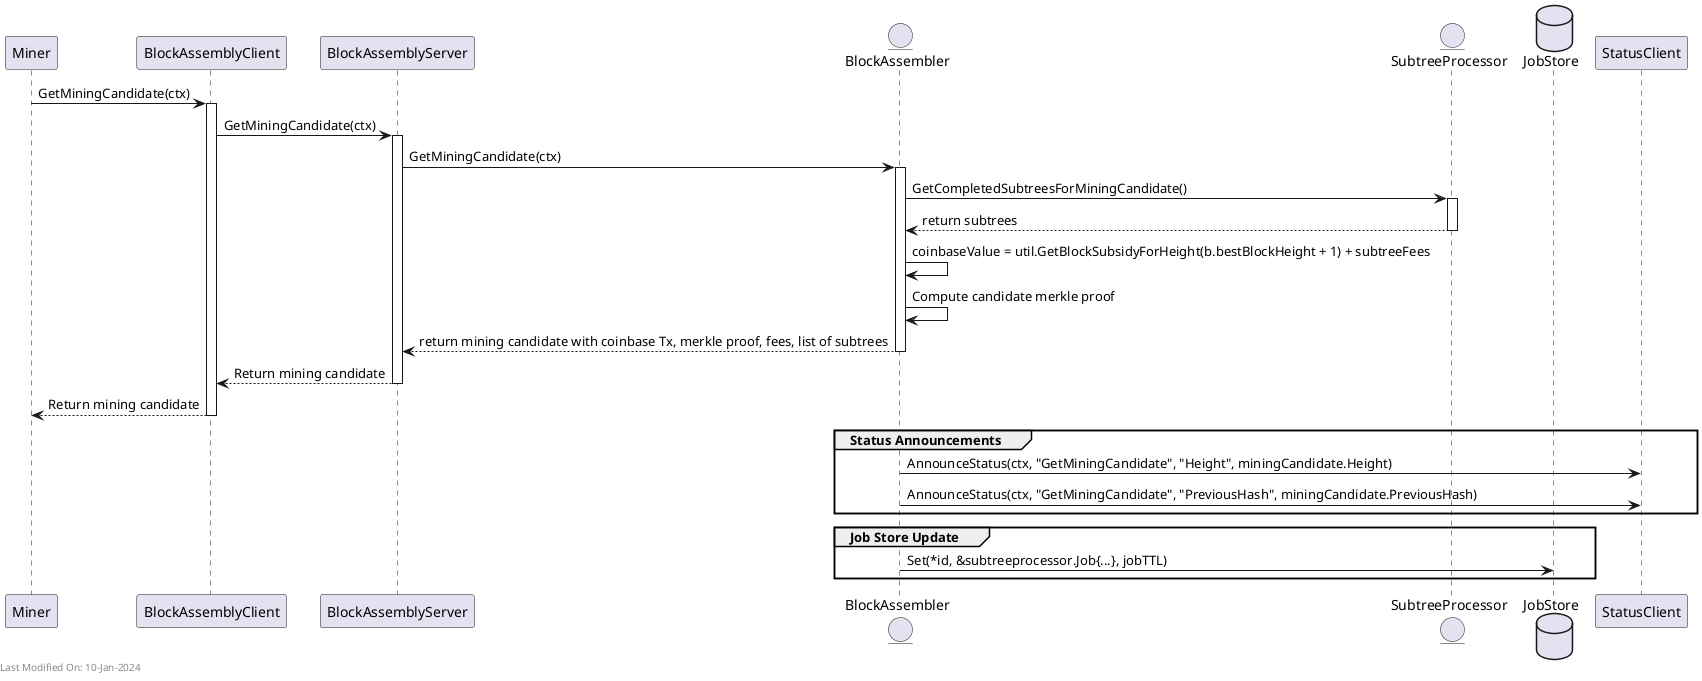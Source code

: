 @startuml
participant "Miner" as Miner
participant "BlockAssemblyClient" as Client
participant "BlockAssemblyServer" as Server
entity "BlockAssembler" as Assembler
entity "SubtreeProcessor" as SubtreeProc
database "JobStore" as JobStore
participant "StatusClient" as StatusClient

Miner -> Client : GetMiningCandidate(ctx)
activate Client

Client -> Server : GetMiningCandidate(ctx)
activate Server

Server -> Assembler : GetMiningCandidate(ctx)
activate Assembler

Assembler -> SubtreeProc : GetCompletedSubtreesForMiningCandidate()
activate SubtreeProc

SubtreeProc --> Assembler : return subtrees
deactivate SubtreeProc

Assembler -> Assembler : coinbaseValue = util.GetBlockSubsidyForHeight(b.bestBlockHeight + 1) + subtreeFees
Assembler -> Assembler : Compute candidate merkle proof
Assembler --> Server : return mining candidate with coinbase Tx, merkle proof, fees, list of subtrees
deactivate Assembler

Server --> Client : Return mining candidate
deactivate Server

Client --> Miner : Return mining candidate
deactivate Client

group Status Announcements
    Assembler -> StatusClient : AnnounceStatus(ctx, "GetMiningCandidate", "Height", miningCandidate.Height)
    Assembler -> StatusClient : AnnounceStatus(ctx, "GetMiningCandidate", "PreviousHash", miningCandidate.PreviousHash)
end

group Job Store Update
    Assembler -> JobStore : Set(*id, &subtreeprocessor.Job{...}, jobTTL)
end

left footer Last Modified On: 10-Jan-2024

@enduml
